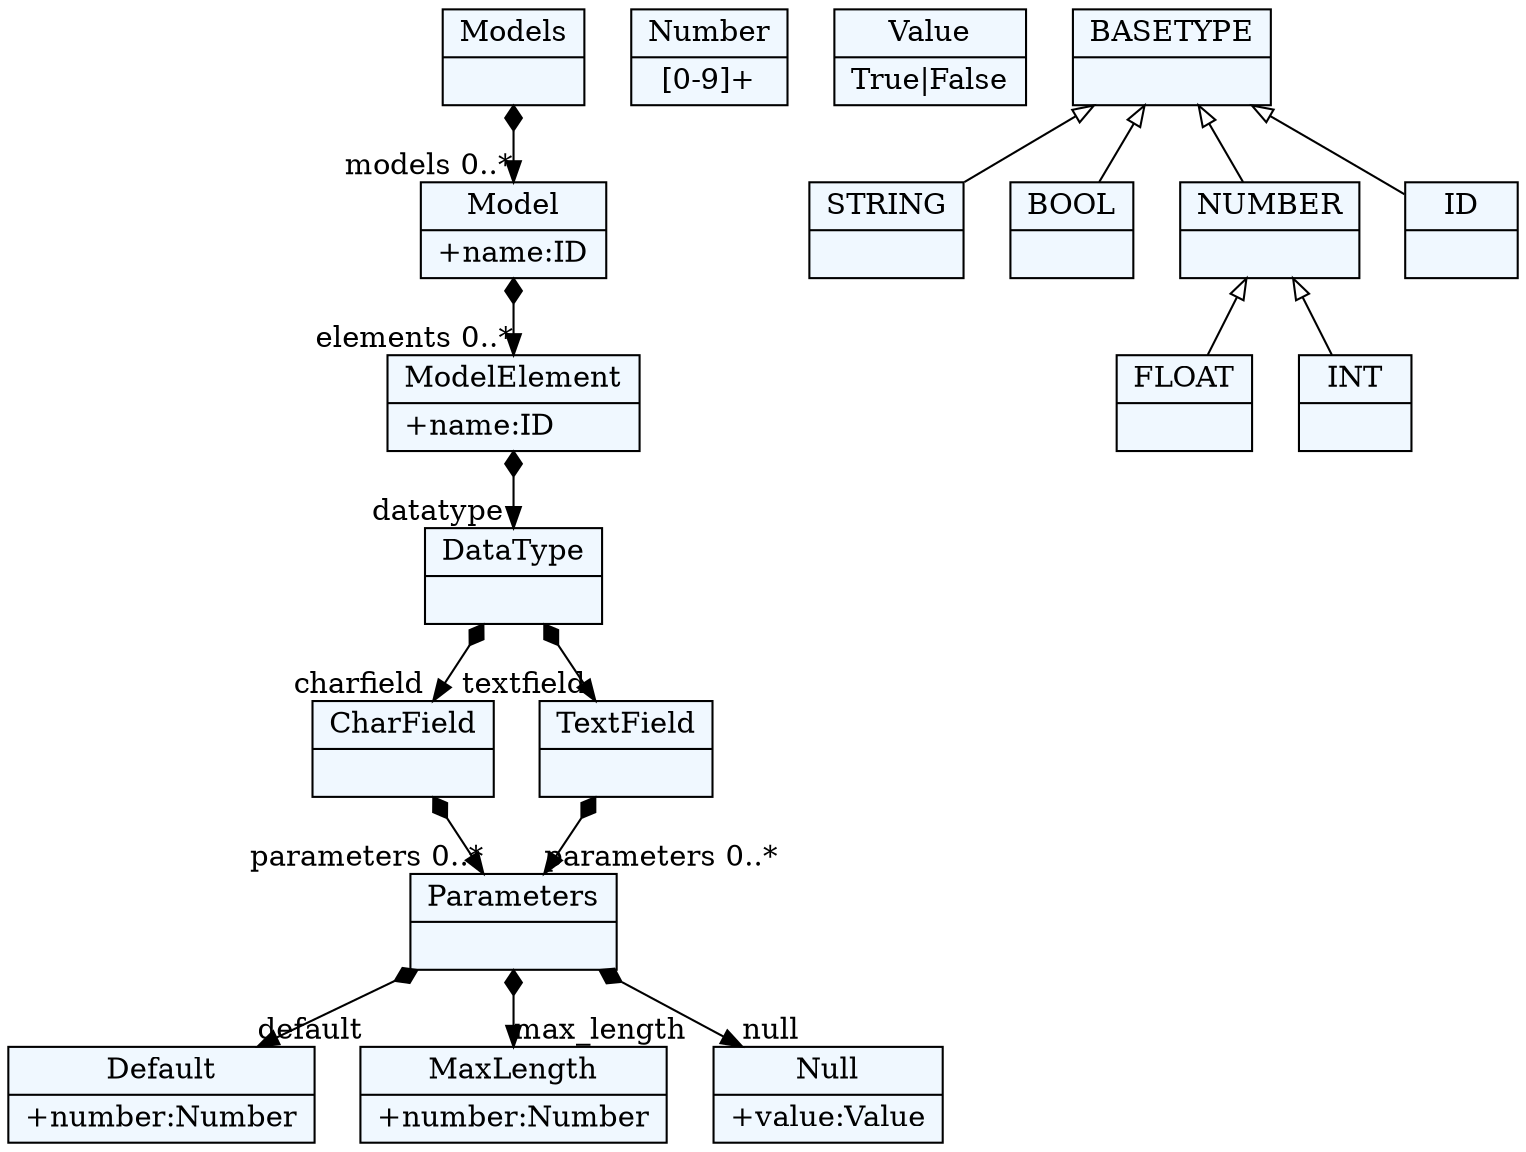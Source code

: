
    digraph xtext {
    fontname = "Bitstream Vera Sans"
    fontsize = 8
    node[
        shape=record,
        style=filled,
        fillcolor=aliceblue
    ]
    nodesep = 0.3
    edge[dir=black,arrowtail=empty]


2581475806408[ label="{Default|+number:Number\l}"]

2581475816792 -> 2581475818680[arrowtail=diamond, dir=both, headlabel="parameters 0..*"]
2581475816792[ label="{CharField|}"]

2581475809240[ label="{MaxLength|+number:Number\l}"]

2581475815848 -> 2581475804520[arrowtail=diamond, dir=both, headlabel="datatype "]
2581475815848[ label="{ModelElement|+name:ID\l}"]

2581475807352[ label="{Number|[0-9]+}"]

2581475824344 -> 2581475814904[arrowtail=diamond, dir=both, headlabel="models 0..*"]
2581475824344[ label="{Models|}"]

2581475808296[ label="{Null|+value:Value\l}"]

2581475805464 -> 2581475818680[arrowtail=diamond, dir=both, headlabel="parameters 0..*"]
2581475805464[ label="{TextField|}"]

2581475804520 -> 2581475816792[arrowtail=diamond, dir=both, headlabel="charfield "]
2581475804520 -> 2581475805464[arrowtail=diamond, dir=both, headlabel="textfield "]
2581475804520[ label="{DataType|}"]

2581475810184[ label="{Value|True\|False}"]

2581475818680 -> 2581475809240[arrowtail=diamond, dir=both, headlabel="max_length "]
2581475818680 -> 2581475808296[arrowtail=diamond, dir=both, headlabel="null "]
2581475818680 -> 2581475806408[arrowtail=diamond, dir=both, headlabel="default "]
2581475818680[ label="{Parameters|}"]

2581475814904 -> 2581475815848[arrowtail=diamond, dir=both, headlabel="elements 0..*"]
2581475814904[ label="{Model|+name:ID\l}"]

2581475803576[ label="{STRING|}"]

2581475820568[ label="{BOOL|}"]

2581475813960[ label="{BASETYPE|}"]
2581475813960 -> 2581475813016 [dir=back]
2581475813960 -> 2581475820568 [dir=back]
2581475813960 -> 2581475822456 [dir=back]
2581475813960 -> 2581475803576 [dir=back]

2581475812072[ label="{FLOAT|}"]

2581475822456[ label="{ID|}"]

2581475823400[ label="{INT|}"]

2581475813016[ label="{NUMBER|}"]
2581475813016 -> 2581475812072 [dir=back]
2581475813016 -> 2581475823400 [dir=back]


}
